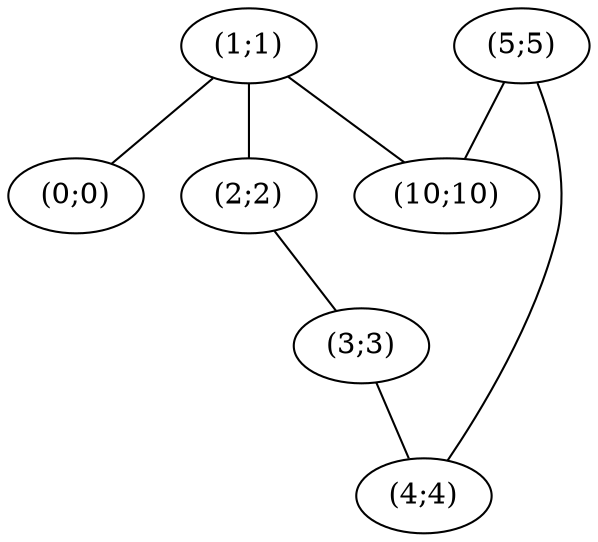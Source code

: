 strict graph {
 "(1;1)";
 "(1;1)" -- "(10;10)";
 "(1;1)" -- "(0;0)";
 "(1;1)" -- "(2;2)";
 "(5;5)";
 "(5;5)" -- "(10;10)";
 "(5;5)" -- "(4;4)";
 "(10;10)";
 "(10;10)" -- "(1;1)";
 "(10;10)" -- "(5;5)";
 "(0;0)";
 "(0;0)" -- "(1;1)";
 "(2;2)";
 "(2;2)" -- "(1;1)";
 "(2;2)" -- "(3;3)";
 "(3;3)";
 "(3;3)" -- "(2;2)";
 "(3;3)" -- "(4;4)";
 "(4;4)";
 "(4;4)" -- "(5;5)";
 "(4;4)" -- "(3;3)";
}